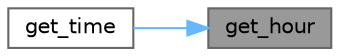 digraph "get_hour"
{
 // LATEX_PDF_SIZE
  bgcolor="transparent";
  edge [fontname=Helvetica,fontsize=10,labelfontname=Helvetica,labelfontsize=10];
  node [fontname=Helvetica,fontsize=10,shape=box,height=0.2,width=0.4];
  rankdir="RL";
  Node1 [id="Node000001",label="get_hour",height=0.2,width=0.4,color="gray40", fillcolor="grey60", style="filled", fontcolor="black",tooltip="Get the hour in BCD format."];
  Node1 -> Node2 [id="edge1_Node000001_Node000002",dir="back",color="steelblue1",style="solid",tooltip=" "];
  Node2 [id="Node000002",label="get_time",height=0.2,width=0.4,color="grey40", fillcolor="white", style="filled",URL="$ds1307_8c.html#a3d717c640092e205d8e191fddaa2f160",tooltip="Get the time in BCD format."];
}
